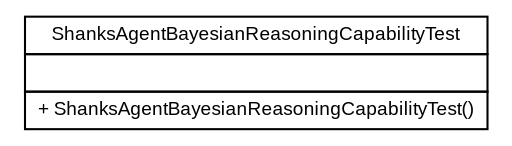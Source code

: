 #!/usr/local/bin/dot
#
# Class diagram 
# Generated by UMLGraph version 5.1 (http://www.umlgraph.org/)
#

digraph G {
	edge [fontname="arial",fontsize=10,labelfontname="arial",labelfontsize=10];
	node [fontname="arial",fontsize=10,shape=plaintext];
	nodesep=0.25;
	ranksep=0.5;
	// es.upm.dit.gsi.shanks.agent.capability.reasoning.bayes.test.ShanksAgentBayesianReasoningCapabilityTest
	c310 [label=<<table title="es.upm.dit.gsi.shanks.agent.capability.reasoning.bayes.test.ShanksAgentBayesianReasoningCapabilityTest" border="0" cellborder="1" cellspacing="0" cellpadding="2" port="p" href="./ShanksAgentBayesianReasoningCapabilityTest.html">
		<tr><td><table border="0" cellspacing="0" cellpadding="1">
<tr><td align="center" balign="center"> ShanksAgentBayesianReasoningCapabilityTest </td></tr>
		</table></td></tr>
		<tr><td><table border="0" cellspacing="0" cellpadding="1">
<tr><td align="left" balign="left">  </td></tr>
		</table></td></tr>
		<tr><td><table border="0" cellspacing="0" cellpadding="1">
<tr><td align="left" balign="left"> + ShanksAgentBayesianReasoningCapabilityTest() </td></tr>
		</table></td></tr>
		</table>>, fontname="arial", fontcolor="black", fontsize=9.0];
}

